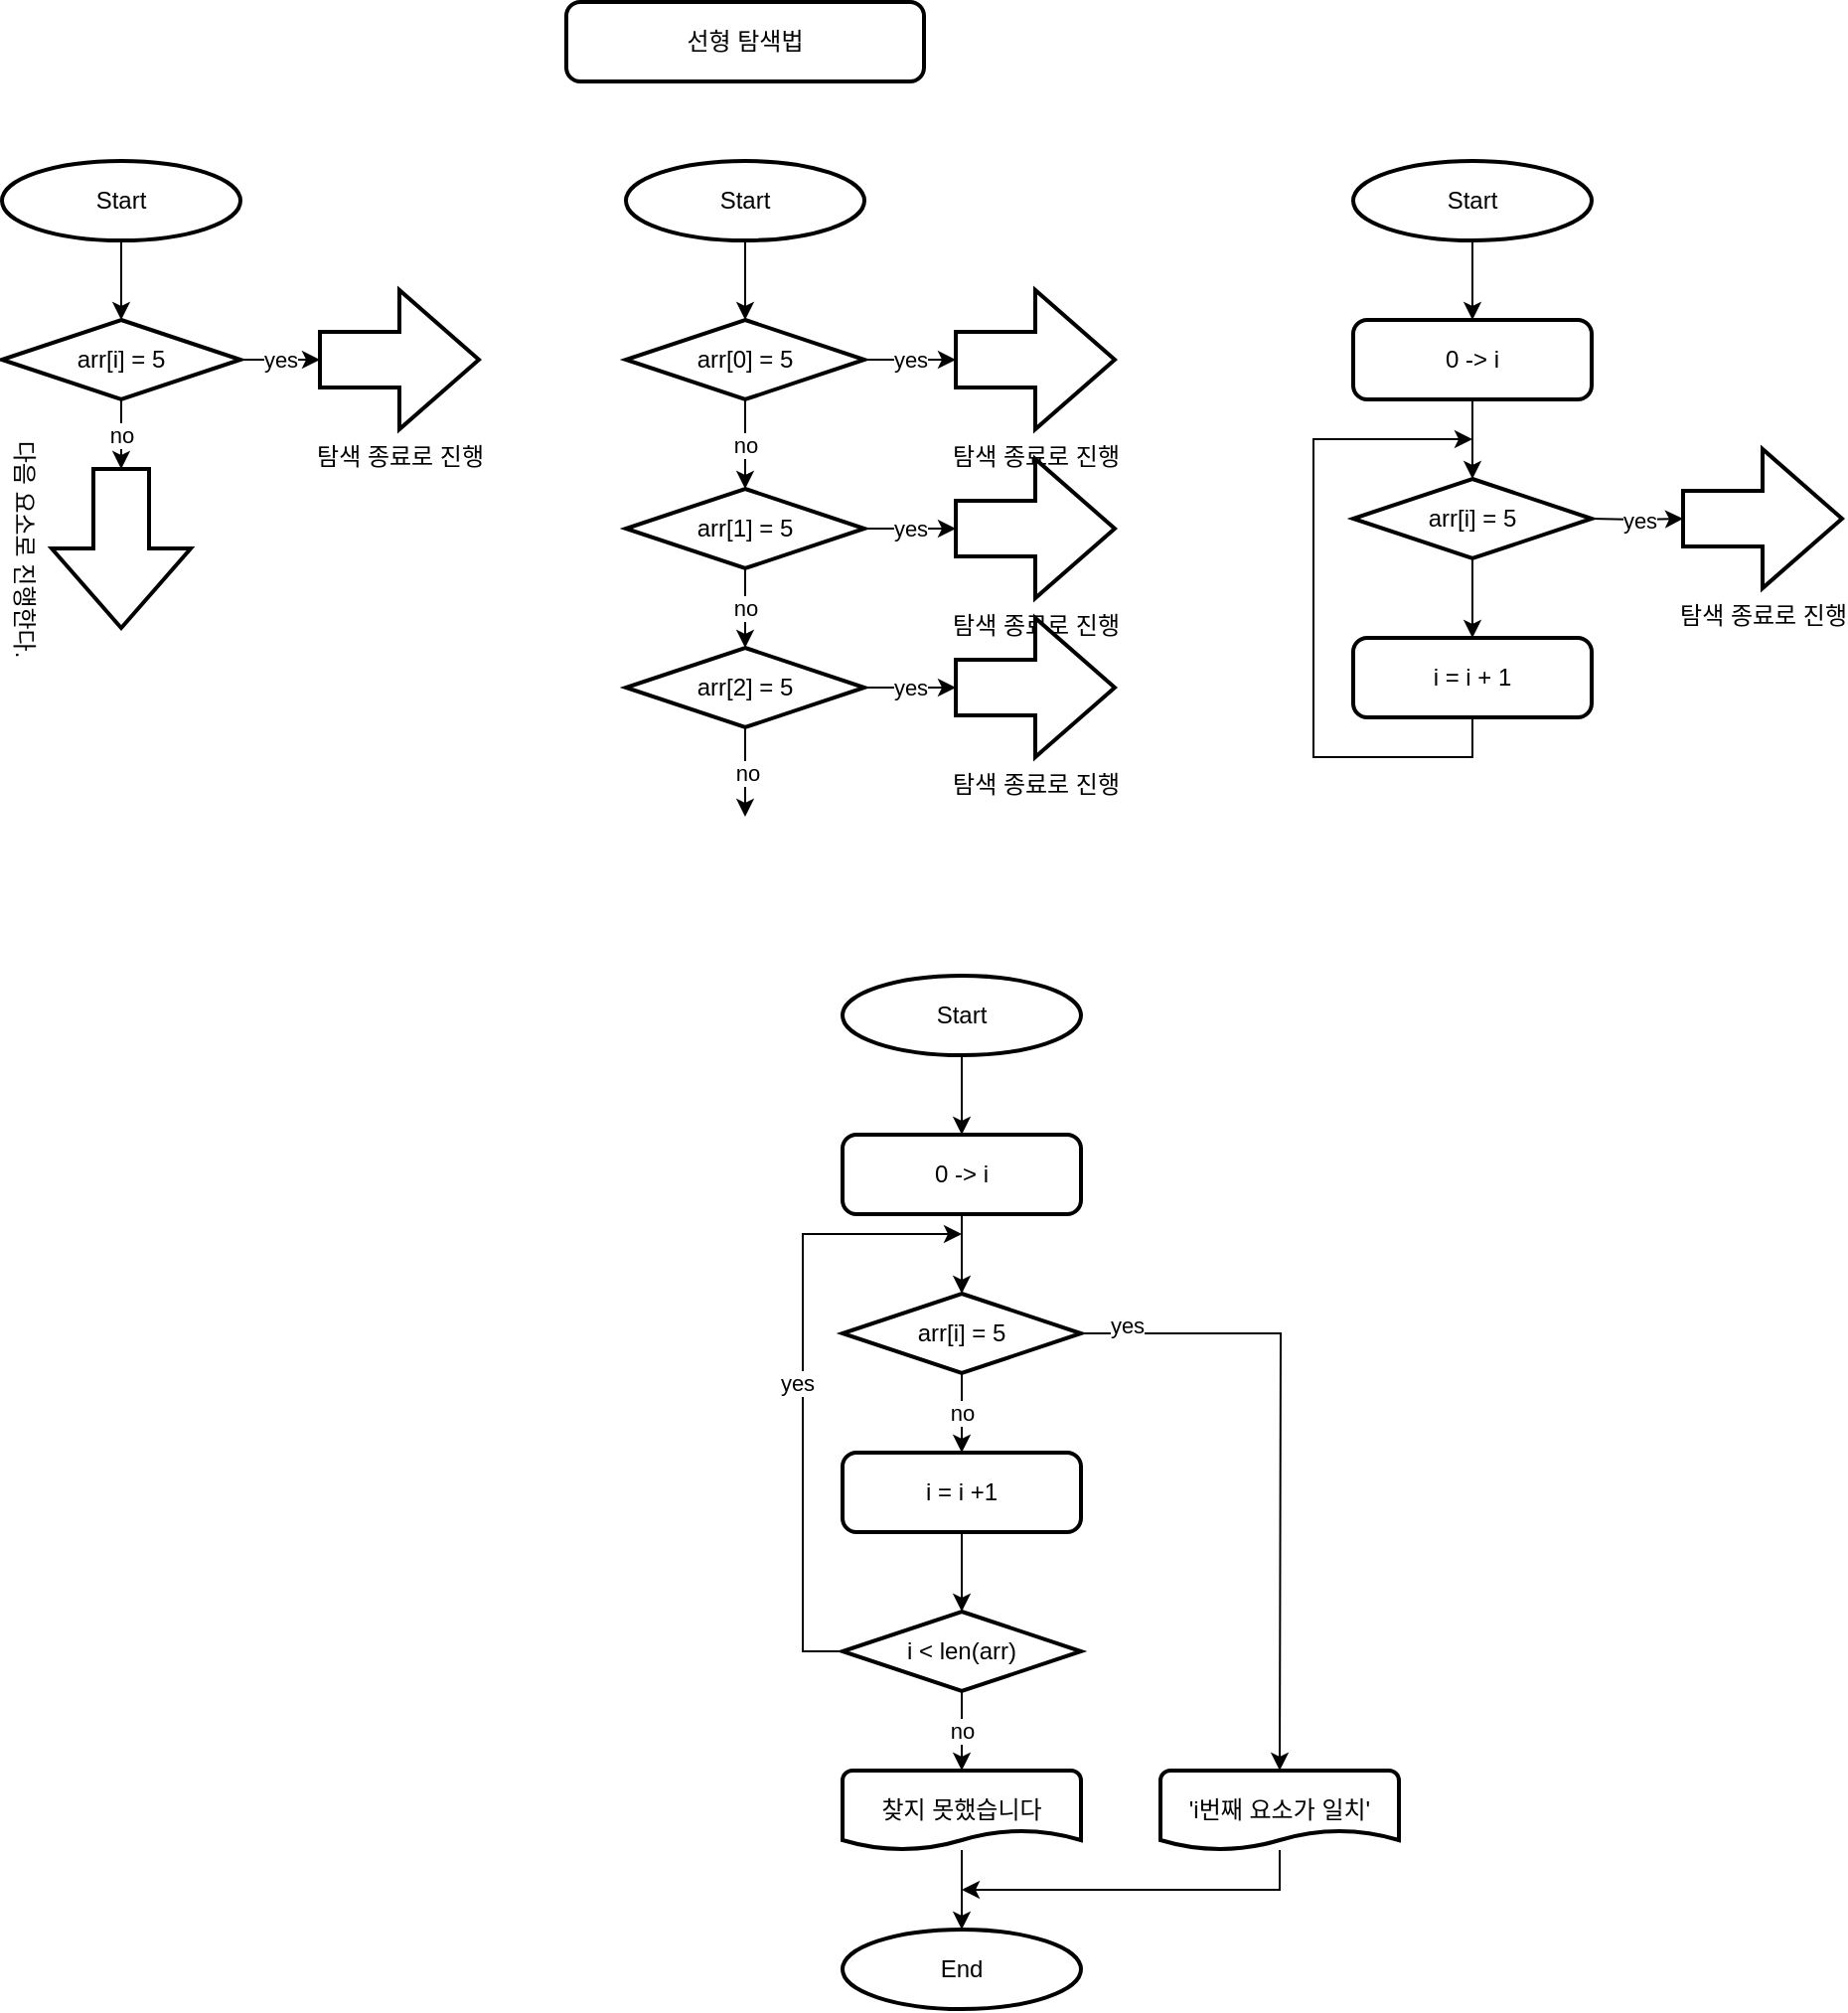 <mxfile version="16.4.0" type="device"><diagram id="JXDuYazZkE5jGUaH3SaT" name="페이지-1"><mxGraphModel dx="1422" dy="865" grid="1" gridSize="10" guides="1" tooltips="1" connect="1" arrows="1" fold="1" page="1" pageScale="1" pageWidth="827" pageHeight="1169" math="0" shadow="0"><root><mxCell id="0"/><mxCell id="1" parent="0"/><mxCell id="ODqC_n9qibs_jq4zcJ52-1" value="선형 탐색법" style="rounded=1;whiteSpace=wrap;html=1;absoluteArcSize=1;arcSize=14;strokeWidth=2;" vertex="1" parent="1"><mxGeometry x="324" y="40" width="180" height="40" as="geometry"/></mxCell><mxCell id="ODqC_n9qibs_jq4zcJ52-12" style="edgeStyle=orthogonalEdgeStyle;rounded=0;orthogonalLoop=1;jettySize=auto;html=1;exitX=0.5;exitY=1;exitDx=0;exitDy=0;exitPerimeter=0;entryX=0.5;entryY=0;entryDx=0;entryDy=0;" edge="1" parent="1" source="ODqC_n9qibs_jq4zcJ52-5" target="ODqC_n9qibs_jq4zcJ52-7"><mxGeometry relative="1" as="geometry"/></mxCell><mxCell id="ODqC_n9qibs_jq4zcJ52-5" value="Start" style="strokeWidth=2;html=1;shape=mxgraph.flowchart.start_2;whiteSpace=wrap;" vertex="1" parent="1"><mxGeometry x="463" y="530" width="120" height="40" as="geometry"/></mxCell><mxCell id="ODqC_n9qibs_jq4zcJ52-6" value="End" style="strokeWidth=2;html=1;shape=mxgraph.flowchart.start_2;whiteSpace=wrap;" vertex="1" parent="1"><mxGeometry x="463" y="1010" width="120" height="40" as="geometry"/></mxCell><mxCell id="ODqC_n9qibs_jq4zcJ52-13" style="edgeStyle=orthogonalEdgeStyle;rounded=0;orthogonalLoop=1;jettySize=auto;html=1;exitX=0.5;exitY=1;exitDx=0;exitDy=0;entryX=0.5;entryY=0;entryDx=0;entryDy=0;entryPerimeter=0;" edge="1" parent="1" source="ODqC_n9qibs_jq4zcJ52-7" target="ODqC_n9qibs_jq4zcJ52-8"><mxGeometry relative="1" as="geometry"/></mxCell><mxCell id="ODqC_n9qibs_jq4zcJ52-7" value="0 -&amp;gt; i" style="rounded=1;whiteSpace=wrap;html=1;absoluteArcSize=1;arcSize=14;strokeWidth=2;" vertex="1" parent="1"><mxGeometry x="463" y="610" width="120" height="40" as="geometry"/></mxCell><mxCell id="ODqC_n9qibs_jq4zcJ52-14" value="no" style="edgeStyle=orthogonalEdgeStyle;rounded=0;orthogonalLoop=1;jettySize=auto;html=1;exitX=0.5;exitY=1;exitDx=0;exitDy=0;exitPerimeter=0;entryX=0.5;entryY=0;entryDx=0;entryDy=0;" edge="1" parent="1" source="ODqC_n9qibs_jq4zcJ52-8" target="ODqC_n9qibs_jq4zcJ52-9"><mxGeometry relative="1" as="geometry"/></mxCell><mxCell id="ODqC_n9qibs_jq4zcJ52-22" style="edgeStyle=orthogonalEdgeStyle;rounded=0;orthogonalLoop=1;jettySize=auto;html=1;exitX=1;exitY=0.5;exitDx=0;exitDy=0;exitPerimeter=0;" edge="1" parent="1" source="ODqC_n9qibs_jq4zcJ52-8"><mxGeometry relative="1" as="geometry"><mxPoint x="683" y="930" as="targetPoint"/></mxGeometry></mxCell><mxCell id="ODqC_n9qibs_jq4zcJ52-25" value="yes" style="edgeLabel;html=1;align=center;verticalAlign=middle;resizable=0;points=[];" vertex="1" connectable="0" parent="ODqC_n9qibs_jq4zcJ52-22"><mxGeometry x="-0.856" y="4" relative="1" as="geometry"><mxPoint as="offset"/></mxGeometry></mxCell><mxCell id="ODqC_n9qibs_jq4zcJ52-8" value="arr[i] = 5" style="strokeWidth=2;html=1;shape=mxgraph.flowchart.decision;whiteSpace=wrap;" vertex="1" parent="1"><mxGeometry x="463" y="690" width="120" height="40" as="geometry"/></mxCell><mxCell id="ODqC_n9qibs_jq4zcJ52-15" style="edgeStyle=orthogonalEdgeStyle;rounded=0;orthogonalLoop=1;jettySize=auto;html=1;exitX=0.5;exitY=1;exitDx=0;exitDy=0;entryX=0.5;entryY=0;entryDx=0;entryDy=0;entryPerimeter=0;" edge="1" parent="1" source="ODqC_n9qibs_jq4zcJ52-9" target="ODqC_n9qibs_jq4zcJ52-10"><mxGeometry relative="1" as="geometry"/></mxCell><mxCell id="ODqC_n9qibs_jq4zcJ52-9" value="i = i +1" style="rounded=1;whiteSpace=wrap;html=1;absoluteArcSize=1;arcSize=14;strokeWidth=2;" vertex="1" parent="1"><mxGeometry x="463" y="770" width="120" height="40" as="geometry"/></mxCell><mxCell id="ODqC_n9qibs_jq4zcJ52-18" value="no" style="edgeStyle=orthogonalEdgeStyle;rounded=0;orthogonalLoop=1;jettySize=auto;html=1;" edge="1" parent="1" source="ODqC_n9qibs_jq4zcJ52-10" target="ODqC_n9qibs_jq4zcJ52-17"><mxGeometry relative="1" as="geometry"/></mxCell><mxCell id="ODqC_n9qibs_jq4zcJ52-20" style="edgeStyle=orthogonalEdgeStyle;rounded=0;orthogonalLoop=1;jettySize=auto;html=1;exitX=0;exitY=0.5;exitDx=0;exitDy=0;exitPerimeter=0;" edge="1" parent="1" source="ODqC_n9qibs_jq4zcJ52-10"><mxGeometry relative="1" as="geometry"><mxPoint x="523" y="660" as="targetPoint"/><Array as="points"><mxPoint x="443" y="870"/><mxPoint x="443" y="660"/></Array></mxGeometry></mxCell><mxCell id="ODqC_n9qibs_jq4zcJ52-21" value="yes" style="edgeLabel;html=1;align=center;verticalAlign=middle;resizable=0;points=[];" vertex="1" connectable="0" parent="ODqC_n9qibs_jq4zcJ52-20"><mxGeometry y="3" relative="1" as="geometry"><mxPoint as="offset"/></mxGeometry></mxCell><mxCell id="ODqC_n9qibs_jq4zcJ52-10" value="i &amp;lt; len(arr)" style="strokeWidth=2;html=1;shape=mxgraph.flowchart.decision;whiteSpace=wrap;" vertex="1" parent="1"><mxGeometry x="463" y="850" width="120" height="40" as="geometry"/></mxCell><mxCell id="ODqC_n9qibs_jq4zcJ52-19" value="" style="edgeStyle=orthogonalEdgeStyle;rounded=0;orthogonalLoop=1;jettySize=auto;html=1;" edge="1" parent="1" source="ODqC_n9qibs_jq4zcJ52-17" target="ODqC_n9qibs_jq4zcJ52-6"><mxGeometry relative="1" as="geometry"/></mxCell><mxCell id="ODqC_n9qibs_jq4zcJ52-17" value="찾지 못했습니다" style="strokeWidth=2;html=1;shape=mxgraph.flowchart.document2;whiteSpace=wrap;size=0.25;" vertex="1" parent="1"><mxGeometry x="463" y="930" width="120" height="40" as="geometry"/></mxCell><mxCell id="ODqC_n9qibs_jq4zcJ52-24" style="edgeStyle=orthogonalEdgeStyle;rounded=0;orthogonalLoop=1;jettySize=auto;html=1;" edge="1" parent="1" source="ODqC_n9qibs_jq4zcJ52-23"><mxGeometry relative="1" as="geometry"><mxPoint x="523" y="990" as="targetPoint"/><Array as="points"><mxPoint x="683" y="990"/></Array></mxGeometry></mxCell><mxCell id="ODqC_n9qibs_jq4zcJ52-23" value="'i번째 요소가 일치'" style="strokeWidth=2;html=1;shape=mxgraph.flowchart.document2;whiteSpace=wrap;size=0.25;" vertex="1" parent="1"><mxGeometry x="623" y="930" width="120" height="40" as="geometry"/></mxCell><mxCell id="ODqC_n9qibs_jq4zcJ52-29" style="edgeStyle=orthogonalEdgeStyle;rounded=0;orthogonalLoop=1;jettySize=auto;html=1;exitX=0.5;exitY=1;exitDx=0;exitDy=0;exitPerimeter=0;entryX=0.5;entryY=0;entryDx=0;entryDy=0;entryPerimeter=0;" edge="1" parent="1" source="ODqC_n9qibs_jq4zcJ52-26" target="ODqC_n9qibs_jq4zcJ52-27"><mxGeometry relative="1" as="geometry"/></mxCell><mxCell id="ODqC_n9qibs_jq4zcJ52-26" value="Start" style="strokeWidth=2;html=1;shape=mxgraph.flowchart.start_2;whiteSpace=wrap;" vertex="1" parent="1"><mxGeometry x="40" y="120" width="120" height="40" as="geometry"/></mxCell><mxCell id="ODqC_n9qibs_jq4zcJ52-30" value="yes" style="edgeStyle=orthogonalEdgeStyle;rounded=0;orthogonalLoop=1;jettySize=auto;html=1;exitX=1;exitY=0.5;exitDx=0;exitDy=0;exitPerimeter=0;entryX=0;entryY=0.5;entryDx=0;entryDy=0;entryPerimeter=0;" edge="1" parent="1" source="ODqC_n9qibs_jq4zcJ52-27" target="ODqC_n9qibs_jq4zcJ52-28"><mxGeometry relative="1" as="geometry"/></mxCell><mxCell id="ODqC_n9qibs_jq4zcJ52-32" value="no" style="edgeStyle=orthogonalEdgeStyle;rounded=0;orthogonalLoop=1;jettySize=auto;html=1;exitX=0.5;exitY=1;exitDx=0;exitDy=0;exitPerimeter=0;entryX=0;entryY=0.5;entryDx=0;entryDy=0;entryPerimeter=0;" edge="1" parent="1" source="ODqC_n9qibs_jq4zcJ52-27" target="ODqC_n9qibs_jq4zcJ52-31"><mxGeometry relative="1" as="geometry"><mxPoint x="100" y="270" as="targetPoint"/></mxGeometry></mxCell><mxCell id="ODqC_n9qibs_jq4zcJ52-27" value="arr[i] = 5" style="strokeWidth=2;html=1;shape=mxgraph.flowchart.decision;whiteSpace=wrap;" vertex="1" parent="1"><mxGeometry x="40" y="200" width="120" height="40" as="geometry"/></mxCell><mxCell id="ODqC_n9qibs_jq4zcJ52-28" value="탐색 종료로 진행" style="verticalLabelPosition=bottom;verticalAlign=top;html=1;strokeWidth=2;shape=mxgraph.arrows2.arrow;dy=0.6;dx=40;notch=0;" vertex="1" parent="1"><mxGeometry x="200" y="185" width="80" height="70" as="geometry"/></mxCell><mxCell id="ODqC_n9qibs_jq4zcJ52-31" value="다음 요소로 진행한다." style="verticalLabelPosition=bottom;verticalAlign=top;html=1;strokeWidth=2;shape=mxgraph.arrows2.arrow;dy=0.6;dx=40;notch=0;rotation=90;" vertex="1" parent="1"><mxGeometry x="60" y="280" width="80" height="70" as="geometry"/></mxCell><mxCell id="ODqC_n9qibs_jq4zcJ52-33" style="edgeStyle=orthogonalEdgeStyle;rounded=0;orthogonalLoop=1;jettySize=auto;html=1;exitX=0.5;exitY=1;exitDx=0;exitDy=0;exitPerimeter=0;entryX=0.5;entryY=0;entryDx=0;entryDy=0;entryPerimeter=0;" edge="1" parent="1" source="ODqC_n9qibs_jq4zcJ52-34" target="ODqC_n9qibs_jq4zcJ52-35"><mxGeometry relative="1" as="geometry"/></mxCell><mxCell id="ODqC_n9qibs_jq4zcJ52-34" value="Start" style="strokeWidth=2;html=1;shape=mxgraph.flowchart.start_2;whiteSpace=wrap;" vertex="1" parent="1"><mxGeometry x="354" y="120" width="120" height="40" as="geometry"/></mxCell><mxCell id="ODqC_n9qibs_jq4zcJ52-37" value="yes" style="edgeStyle=orthogonalEdgeStyle;rounded=0;orthogonalLoop=1;jettySize=auto;html=1;exitX=1;exitY=0.5;exitDx=0;exitDy=0;exitPerimeter=0;entryX=0;entryY=0.5;entryDx=0;entryDy=0;entryPerimeter=0;" edge="1" parent="1" source="ODqC_n9qibs_jq4zcJ52-35" target="ODqC_n9qibs_jq4zcJ52-36"><mxGeometry relative="1" as="geometry"/></mxCell><mxCell id="ODqC_n9qibs_jq4zcJ52-44" value="no" style="edgeStyle=orthogonalEdgeStyle;rounded=0;orthogonalLoop=1;jettySize=auto;html=1;exitX=0.5;exitY=1;exitDx=0;exitDy=0;exitPerimeter=0;entryX=0.5;entryY=0;entryDx=0;entryDy=0;entryPerimeter=0;" edge="1" parent="1" source="ODqC_n9qibs_jq4zcJ52-35" target="ODqC_n9qibs_jq4zcJ52-39"><mxGeometry relative="1" as="geometry"/></mxCell><mxCell id="ODqC_n9qibs_jq4zcJ52-35" value="arr[0] = 5" style="strokeWidth=2;html=1;shape=mxgraph.flowchart.decision;whiteSpace=wrap;" vertex="1" parent="1"><mxGeometry x="354" y="200" width="120" height="40" as="geometry"/></mxCell><mxCell id="ODqC_n9qibs_jq4zcJ52-36" value="탐색 종료로 진행" style="verticalLabelPosition=bottom;verticalAlign=top;html=1;strokeWidth=2;shape=mxgraph.arrows2.arrow;dy=0.6;dx=40;notch=0;" vertex="1" parent="1"><mxGeometry x="520" y="185" width="80" height="70" as="geometry"/></mxCell><mxCell id="ODqC_n9qibs_jq4zcJ52-38" value="yes" style="edgeStyle=orthogonalEdgeStyle;rounded=0;orthogonalLoop=1;jettySize=auto;html=1;exitX=1;exitY=0.5;exitDx=0;exitDy=0;exitPerimeter=0;entryX=0;entryY=0.5;entryDx=0;entryDy=0;entryPerimeter=0;" edge="1" parent="1" source="ODqC_n9qibs_jq4zcJ52-39" target="ODqC_n9qibs_jq4zcJ52-40"><mxGeometry relative="1" as="geometry"/></mxCell><mxCell id="ODqC_n9qibs_jq4zcJ52-45" value="no" style="edgeStyle=orthogonalEdgeStyle;rounded=0;orthogonalLoop=1;jettySize=auto;html=1;exitX=0.5;exitY=1;exitDx=0;exitDy=0;exitPerimeter=0;entryX=0.5;entryY=0;entryDx=0;entryDy=0;entryPerimeter=0;" edge="1" parent="1" source="ODqC_n9qibs_jq4zcJ52-39" target="ODqC_n9qibs_jq4zcJ52-42"><mxGeometry relative="1" as="geometry"/></mxCell><mxCell id="ODqC_n9qibs_jq4zcJ52-39" value="arr[1] = 5" style="strokeWidth=2;html=1;shape=mxgraph.flowchart.decision;whiteSpace=wrap;" vertex="1" parent="1"><mxGeometry x="354" y="285" width="120" height="40" as="geometry"/></mxCell><mxCell id="ODqC_n9qibs_jq4zcJ52-40" value="탐색 종료로 진행" style="verticalLabelPosition=bottom;verticalAlign=top;html=1;strokeWidth=2;shape=mxgraph.arrows2.arrow;dy=0.6;dx=40;notch=0;" vertex="1" parent="1"><mxGeometry x="520" y="270" width="80" height="70" as="geometry"/></mxCell><mxCell id="ODqC_n9qibs_jq4zcJ52-41" value="yes" style="edgeStyle=orthogonalEdgeStyle;rounded=0;orthogonalLoop=1;jettySize=auto;html=1;exitX=1;exitY=0.5;exitDx=0;exitDy=0;exitPerimeter=0;entryX=0;entryY=0.5;entryDx=0;entryDy=0;entryPerimeter=0;" edge="1" parent="1" source="ODqC_n9qibs_jq4zcJ52-42" target="ODqC_n9qibs_jq4zcJ52-43"><mxGeometry relative="1" as="geometry"/></mxCell><mxCell id="ODqC_n9qibs_jq4zcJ52-46" value="no" style="edgeStyle=orthogonalEdgeStyle;rounded=0;orthogonalLoop=1;jettySize=auto;html=1;exitX=0.5;exitY=1;exitDx=0;exitDy=0;exitPerimeter=0;" edge="1" parent="1" source="ODqC_n9qibs_jq4zcJ52-42"><mxGeometry relative="1" as="geometry"><mxPoint x="414" y="450" as="targetPoint"/></mxGeometry></mxCell><mxCell id="ODqC_n9qibs_jq4zcJ52-42" value="arr[2] = 5" style="strokeWidth=2;html=1;shape=mxgraph.flowchart.decision;whiteSpace=wrap;" vertex="1" parent="1"><mxGeometry x="354" y="365" width="120" height="40" as="geometry"/></mxCell><mxCell id="ODqC_n9qibs_jq4zcJ52-43" value="탐색 종료로 진행" style="verticalLabelPosition=bottom;verticalAlign=top;html=1;strokeWidth=2;shape=mxgraph.arrows2.arrow;dy=0.6;dx=40;notch=0;" vertex="1" parent="1"><mxGeometry x="520" y="350" width="80" height="70" as="geometry"/></mxCell><mxCell id="ODqC_n9qibs_jq4zcJ52-52" style="edgeStyle=orthogonalEdgeStyle;rounded=0;orthogonalLoop=1;jettySize=auto;html=1;exitX=0.5;exitY=1;exitDx=0;exitDy=0;exitPerimeter=0;entryX=0.5;entryY=0;entryDx=0;entryDy=0;" edge="1" parent="1" source="ODqC_n9qibs_jq4zcJ52-47" target="ODqC_n9qibs_jq4zcJ52-48"><mxGeometry relative="1" as="geometry"/></mxCell><mxCell id="ODqC_n9qibs_jq4zcJ52-47" value="Start" style="strokeWidth=2;html=1;shape=mxgraph.flowchart.start_2;whiteSpace=wrap;" vertex="1" parent="1"><mxGeometry x="720" y="120" width="120" height="40" as="geometry"/></mxCell><mxCell id="ODqC_n9qibs_jq4zcJ52-53" style="edgeStyle=orthogonalEdgeStyle;rounded=0;orthogonalLoop=1;jettySize=auto;html=1;exitX=0.5;exitY=1;exitDx=0;exitDy=0;entryX=0.5;entryY=0;entryDx=0;entryDy=0;entryPerimeter=0;" edge="1" parent="1" source="ODqC_n9qibs_jq4zcJ52-48" target="ODqC_n9qibs_jq4zcJ52-49"><mxGeometry relative="1" as="geometry"/></mxCell><mxCell id="ODqC_n9qibs_jq4zcJ52-48" value="0 -&amp;gt; i" style="rounded=1;whiteSpace=wrap;html=1;absoluteArcSize=1;arcSize=14;strokeWidth=2;" vertex="1" parent="1"><mxGeometry x="720" y="200" width="120" height="40" as="geometry"/></mxCell><mxCell id="ODqC_n9qibs_jq4zcJ52-55" style="edgeStyle=orthogonalEdgeStyle;rounded=0;orthogonalLoop=1;jettySize=auto;html=1;exitX=0.5;exitY=1;exitDx=0;exitDy=0;exitPerimeter=0;entryX=0.5;entryY=0;entryDx=0;entryDy=0;" edge="1" parent="1" source="ODqC_n9qibs_jq4zcJ52-49" target="ODqC_n9qibs_jq4zcJ52-54"><mxGeometry relative="1" as="geometry"/></mxCell><mxCell id="ODqC_n9qibs_jq4zcJ52-49" value="arr[i] = 5" style="strokeWidth=2;html=1;shape=mxgraph.flowchart.decision;whiteSpace=wrap;" vertex="1" parent="1"><mxGeometry x="720" y="280" width="120" height="40" as="geometry"/></mxCell><mxCell id="ODqC_n9qibs_jq4zcJ52-50" value="yes" style="edgeStyle=orthogonalEdgeStyle;rounded=0;orthogonalLoop=1;jettySize=auto;html=1;exitX=1;exitY=0.5;exitDx=0;exitDy=0;exitPerimeter=0;entryX=0;entryY=0.5;entryDx=0;entryDy=0;entryPerimeter=0;" edge="1" parent="1" target="ODqC_n9qibs_jq4zcJ52-51"><mxGeometry relative="1" as="geometry"><mxPoint x="840" y="300" as="sourcePoint"/></mxGeometry></mxCell><mxCell id="ODqC_n9qibs_jq4zcJ52-51" value="탐색 종료로 진행" style="verticalLabelPosition=bottom;verticalAlign=top;html=1;strokeWidth=2;shape=mxgraph.arrows2.arrow;dy=0.6;dx=40;notch=0;" vertex="1" parent="1"><mxGeometry x="886" y="265" width="80" height="70" as="geometry"/></mxCell><mxCell id="ODqC_n9qibs_jq4zcJ52-56" style="edgeStyle=orthogonalEdgeStyle;rounded=0;orthogonalLoop=1;jettySize=auto;html=1;exitX=0.5;exitY=1;exitDx=0;exitDy=0;" edge="1" parent="1" source="ODqC_n9qibs_jq4zcJ52-54"><mxGeometry relative="1" as="geometry"><mxPoint x="780" y="260" as="targetPoint"/><Array as="points"><mxPoint x="780" y="420"/><mxPoint x="700" y="420"/><mxPoint x="700" y="260"/></Array></mxGeometry></mxCell><mxCell id="ODqC_n9qibs_jq4zcJ52-54" value="i = i + 1" style="rounded=1;whiteSpace=wrap;html=1;absoluteArcSize=1;arcSize=14;strokeWidth=2;" vertex="1" parent="1"><mxGeometry x="720" y="360" width="120" height="40" as="geometry"/></mxCell></root></mxGraphModel></diagram></mxfile>